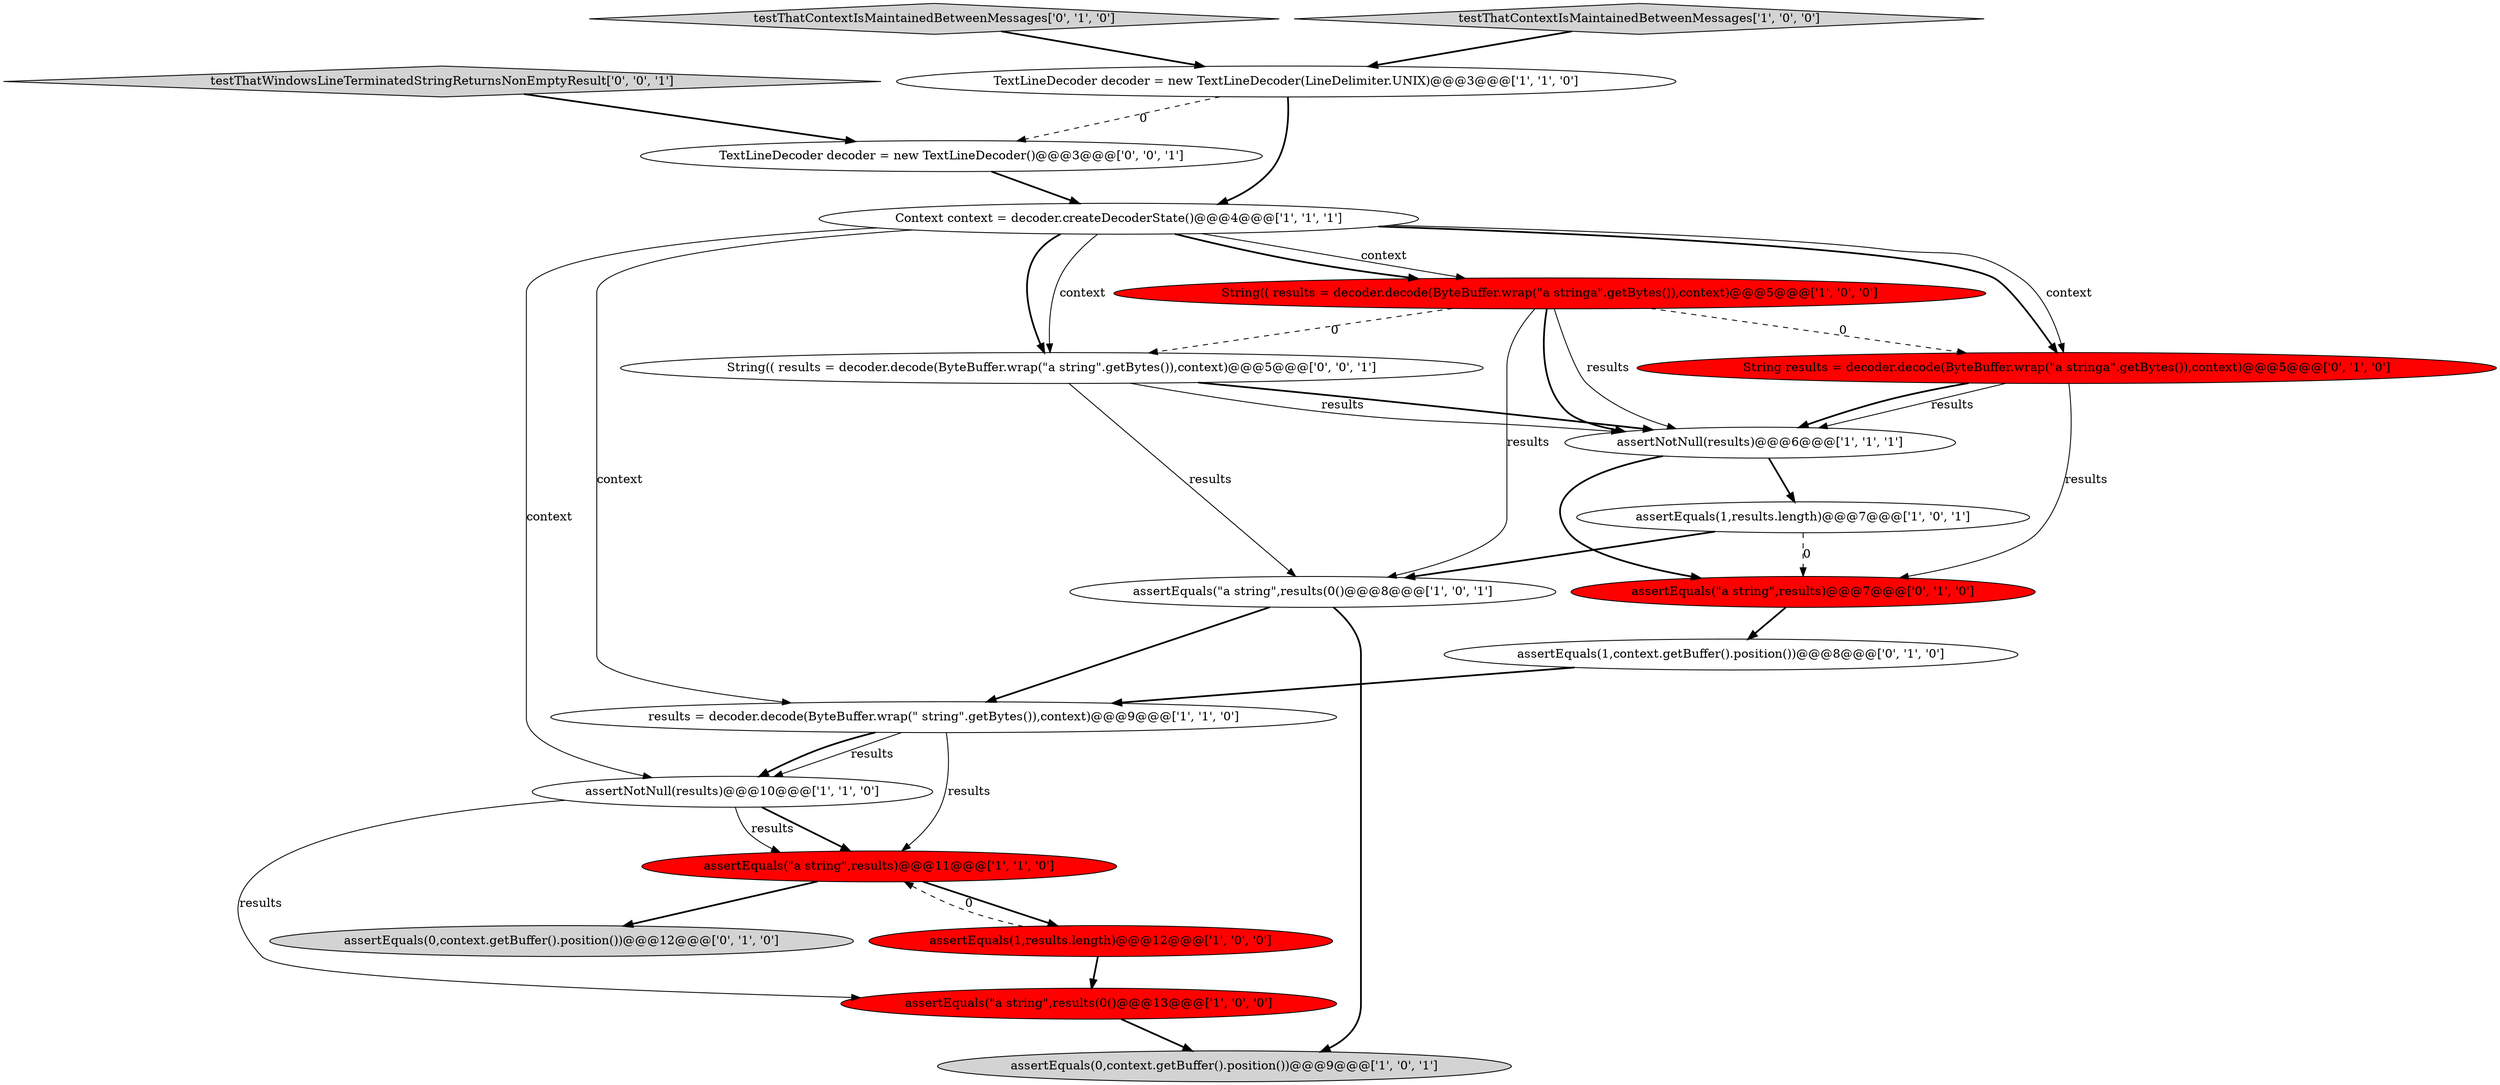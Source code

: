 digraph {
15 [style = filled, label = "String results = decoder.decode(ByteBuffer.wrap(\"a stringa\".getBytes()),context)@@@5@@@['0', '1', '0']", fillcolor = red, shape = ellipse image = "AAA1AAABBB2BBB"];
5 [style = filled, label = "assertEquals(0,context.getBuffer().position())@@@9@@@['1', '0', '1']", fillcolor = lightgray, shape = ellipse image = "AAA0AAABBB1BBB"];
1 [style = filled, label = "String(( results = decoder.decode(ByteBuffer.wrap(\"a stringa\".getBytes()),context)@@@5@@@['1', '0', '0']", fillcolor = red, shape = ellipse image = "AAA1AAABBB1BBB"];
14 [style = filled, label = "testThatContextIsMaintainedBetweenMessages['0', '1', '0']", fillcolor = lightgray, shape = diamond image = "AAA0AAABBB2BBB"];
16 [style = filled, label = "assertEquals(\"a string\",results)@@@7@@@['0', '1', '0']", fillcolor = red, shape = ellipse image = "AAA1AAABBB2BBB"];
8 [style = filled, label = "assertEquals(\"a string\",results)@@@11@@@['1', '1', '0']", fillcolor = red, shape = ellipse image = "AAA1AAABBB1BBB"];
9 [style = filled, label = "assertEquals(1,results.length)@@@7@@@['1', '0', '1']", fillcolor = white, shape = ellipse image = "AAA0AAABBB1BBB"];
7 [style = filled, label = "assertNotNull(results)@@@10@@@['1', '1', '0']", fillcolor = white, shape = ellipse image = "AAA0AAABBB1BBB"];
19 [style = filled, label = "TextLineDecoder decoder = new TextLineDecoder()@@@3@@@['0', '0', '1']", fillcolor = white, shape = ellipse image = "AAA0AAABBB3BBB"];
13 [style = filled, label = "assertEquals(1,context.getBuffer().position())@@@8@@@['0', '1', '0']", fillcolor = white, shape = ellipse image = "AAA0AAABBB2BBB"];
3 [style = filled, label = "assertEquals(\"a string\",results(0()@@@8@@@['1', '0', '1']", fillcolor = white, shape = ellipse image = "AAA0AAABBB1BBB"];
6 [style = filled, label = "Context context = decoder.createDecoderState()@@@4@@@['1', '1', '1']", fillcolor = white, shape = ellipse image = "AAA0AAABBB1BBB"];
17 [style = filled, label = "assertEquals(0,context.getBuffer().position())@@@12@@@['0', '1', '0']", fillcolor = lightgray, shape = ellipse image = "AAA0AAABBB2BBB"];
20 [style = filled, label = "testThatWindowsLineTerminatedStringReturnsNonEmptyResult['0', '0', '1']", fillcolor = lightgray, shape = diamond image = "AAA0AAABBB3BBB"];
18 [style = filled, label = "String(( results = decoder.decode(ByteBuffer.wrap(\"a string\".getBytes()),context)@@@5@@@['0', '0', '1']", fillcolor = white, shape = ellipse image = "AAA0AAABBB3BBB"];
10 [style = filled, label = "testThatContextIsMaintainedBetweenMessages['1', '0', '0']", fillcolor = lightgray, shape = diamond image = "AAA0AAABBB1BBB"];
12 [style = filled, label = "assertEquals(\"a string\",results(0()@@@13@@@['1', '0', '0']", fillcolor = red, shape = ellipse image = "AAA1AAABBB1BBB"];
2 [style = filled, label = "TextLineDecoder decoder = new TextLineDecoder(LineDelimiter.UNIX)@@@3@@@['1', '1', '0']", fillcolor = white, shape = ellipse image = "AAA0AAABBB1BBB"];
4 [style = filled, label = "assertNotNull(results)@@@6@@@['1', '1', '1']", fillcolor = white, shape = ellipse image = "AAA0AAABBB1BBB"];
0 [style = filled, label = "assertEquals(1,results.length)@@@12@@@['1', '0', '0']", fillcolor = red, shape = ellipse image = "AAA1AAABBB1BBB"];
11 [style = filled, label = "results = decoder.decode(ByteBuffer.wrap(\" string\".getBytes()),context)@@@9@@@['1', '1', '0']", fillcolor = white, shape = ellipse image = "AAA0AAABBB1BBB"];
4->9 [style = bold, label=""];
11->8 [style = solid, label="results"];
1->4 [style = bold, label=""];
16->13 [style = bold, label=""];
9->16 [style = dashed, label="0"];
2->19 [style = dashed, label="0"];
12->5 [style = bold, label=""];
2->6 [style = bold, label=""];
6->18 [style = bold, label=""];
1->15 [style = dashed, label="0"];
18->4 [style = solid, label="results"];
0->12 [style = bold, label=""];
15->16 [style = solid, label="results"];
3->11 [style = bold, label=""];
1->18 [style = dashed, label="0"];
15->4 [style = solid, label="results"];
7->8 [style = bold, label=""];
19->6 [style = bold, label=""];
13->11 [style = bold, label=""];
6->15 [style = bold, label=""];
8->0 [style = bold, label=""];
8->17 [style = bold, label=""];
6->1 [style = bold, label=""];
3->5 [style = bold, label=""];
6->11 [style = solid, label="context"];
18->4 [style = bold, label=""];
18->3 [style = solid, label="results"];
7->8 [style = solid, label="results"];
7->12 [style = solid, label="results"];
6->1 [style = solid, label="context"];
15->4 [style = bold, label=""];
6->7 [style = solid, label="context"];
9->3 [style = bold, label=""];
0->8 [style = dashed, label="0"];
10->2 [style = bold, label=""];
14->2 [style = bold, label=""];
6->15 [style = solid, label="context"];
6->18 [style = solid, label="context"];
20->19 [style = bold, label=""];
1->4 [style = solid, label="results"];
11->7 [style = solid, label="results"];
1->3 [style = solid, label="results"];
11->7 [style = bold, label=""];
4->16 [style = bold, label=""];
}
